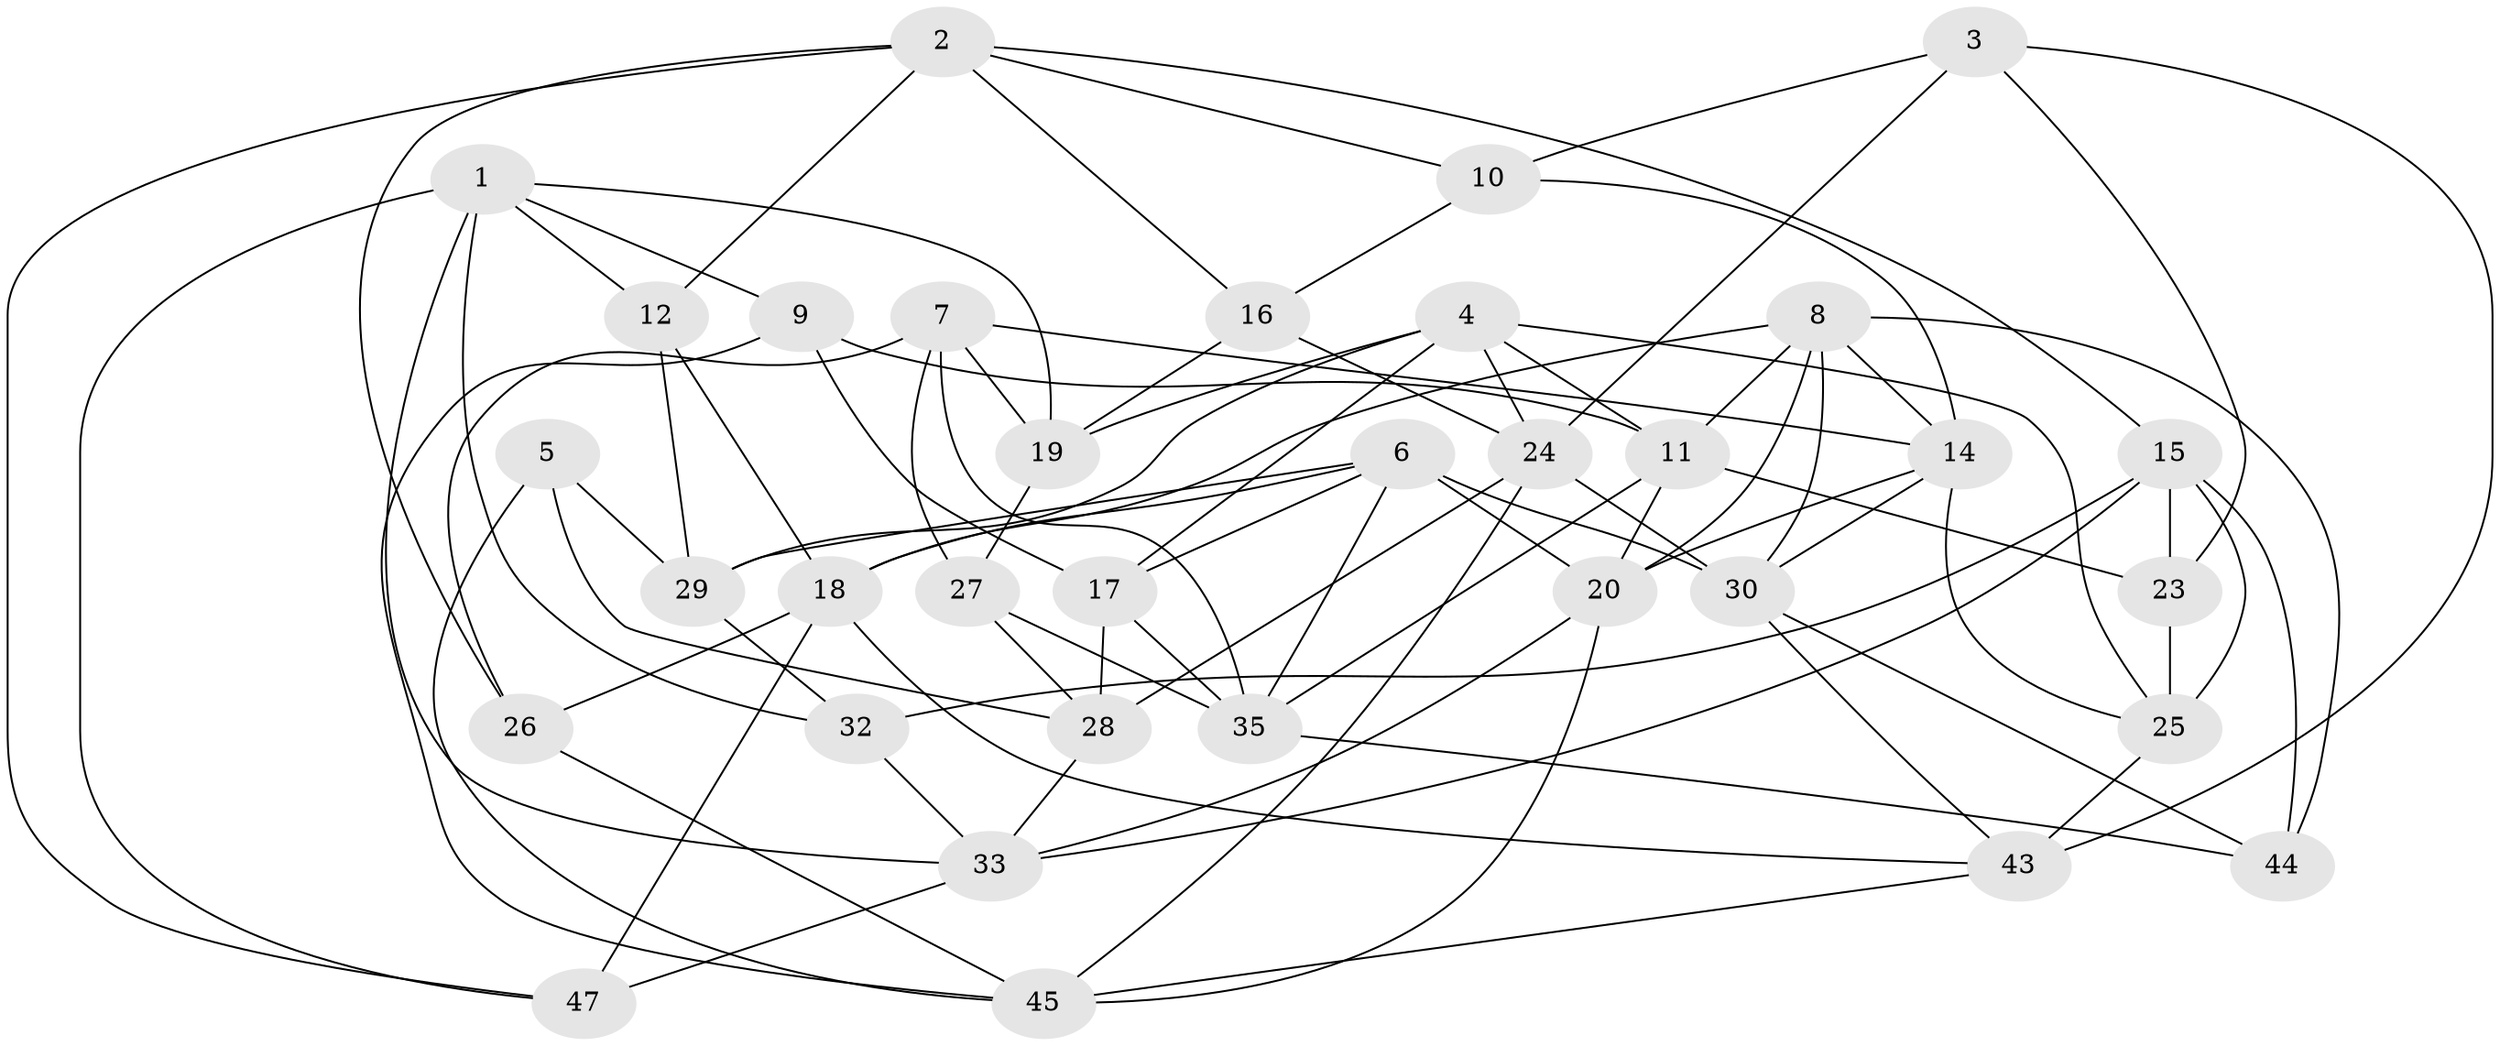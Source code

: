 // Generated by graph-tools (version 1.1) at 2025/52/02/27/25 19:52:34]
// undirected, 34 vertices, 86 edges
graph export_dot {
graph [start="1"]
  node [color=gray90,style=filled];
  1 [super="+56"];
  2 [super="+49"];
  3;
  4 [super="+41"];
  5;
  6 [super="+13"];
  7 [super="+55"];
  8 [super="+21"];
  9;
  10;
  11 [super="+50"];
  12;
  14 [super="+40"];
  15 [super="+51"];
  16;
  17 [super="+22"];
  18 [super="+52"];
  19 [super="+46"];
  20 [super="+34"];
  23;
  24 [super="+37"];
  25 [super="+38"];
  26;
  27;
  28 [super="+39"];
  29 [super="+54"];
  30 [super="+31"];
  32;
  33 [super="+42"];
  35 [super="+36"];
  43 [super="+53"];
  44;
  45 [super="+48"];
  47;
  1 -- 12;
  1 -- 9;
  1 -- 32;
  1 -- 19;
  1 -- 47;
  1 -- 33;
  2 -- 16;
  2 -- 10;
  2 -- 26;
  2 -- 12;
  2 -- 47;
  2 -- 15;
  3 -- 23;
  3 -- 10;
  3 -- 24;
  3 -- 43;
  4 -- 25;
  4 -- 29;
  4 -- 17;
  4 -- 19;
  4 -- 24;
  4 -- 11;
  5 -- 29 [weight=2];
  5 -- 45;
  5 -- 28;
  6 -- 17;
  6 -- 20;
  6 -- 30;
  6 -- 18;
  6 -- 29;
  6 -- 35;
  7 -- 27;
  7 -- 26;
  7 -- 35;
  7 -- 19 [weight=2];
  7 -- 14;
  8 -- 11;
  8 -- 18;
  8 -- 20;
  8 -- 44;
  8 -- 14;
  8 -- 30;
  9 -- 11;
  9 -- 17;
  9 -- 45;
  10 -- 16;
  10 -- 14;
  11 -- 35;
  11 -- 20;
  11 -- 23;
  12 -- 18;
  12 -- 29;
  14 -- 25;
  14 -- 20;
  14 -- 30;
  15 -- 33;
  15 -- 44;
  15 -- 23;
  15 -- 32;
  15 -- 25;
  16 -- 24;
  16 -- 19;
  17 -- 28 [weight=2];
  17 -- 35;
  18 -- 26;
  18 -- 47;
  18 -- 43;
  19 -- 27;
  20 -- 33;
  20 -- 45;
  23 -- 25;
  24 -- 28;
  24 -- 30;
  24 -- 45;
  25 -- 43 [weight=2];
  26 -- 45;
  27 -- 35;
  27 -- 28;
  28 -- 33;
  29 -- 32;
  30 -- 43;
  30 -- 44;
  32 -- 33;
  33 -- 47;
  35 -- 44;
  43 -- 45;
}
